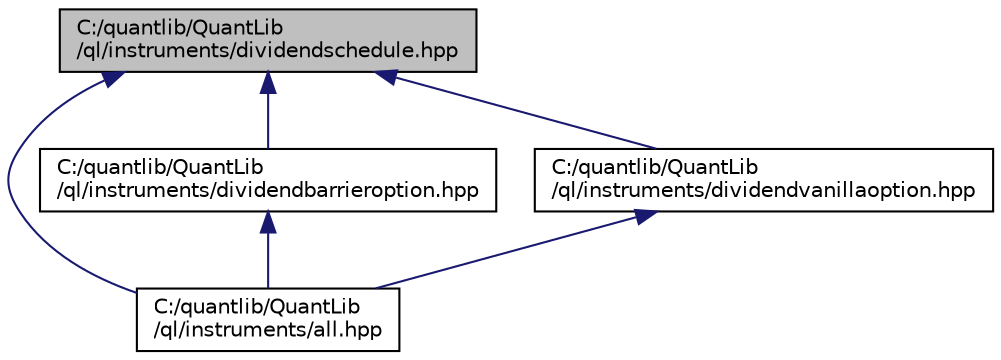 digraph "C:/quantlib/QuantLib/ql/instruments/dividendschedule.hpp"
{
  edge [fontname="Helvetica",fontsize="10",labelfontname="Helvetica",labelfontsize="10"];
  node [fontname="Helvetica",fontsize="10",shape=record];
  Node1 [label="C:/quantlib/QuantLib\l/ql/instruments/dividendschedule.hpp",height=0.2,width=0.4,color="black", fillcolor="grey75", style="filled", fontcolor="black"];
  Node1 -> Node2 [dir="back",color="midnightblue",fontsize="10",style="solid"];
  Node2 [label="C:/quantlib/QuantLib\l/ql/instruments/all.hpp",height=0.2,width=0.4,color="black", fillcolor="white", style="filled",URL="$all_8hpp_source.html"];
  Node1 -> Node3 [dir="back",color="midnightblue",fontsize="10",style="solid"];
  Node3 [label="C:/quantlib/QuantLib\l/ql/instruments/dividendbarrieroption.hpp",height=0.2,width=0.4,color="black", fillcolor="white", style="filled",URL="$dividendbarrieroption_8hpp.html",tooltip="Barrier option on a single asset with discrete dividends. "];
  Node3 -> Node2 [dir="back",color="midnightblue",fontsize="10",style="solid"];
  Node1 -> Node4 [dir="back",color="midnightblue",fontsize="10",style="solid"];
  Node4 [label="C:/quantlib/QuantLib\l/ql/instruments/dividendvanillaoption.hpp",height=0.2,width=0.4,color="black", fillcolor="white", style="filled",URL="$dividendvanillaoption_8hpp.html",tooltip="Vanilla option on a single asset with discrete dividends. "];
  Node4 -> Node2 [dir="back",color="midnightblue",fontsize="10",style="solid"];
}
